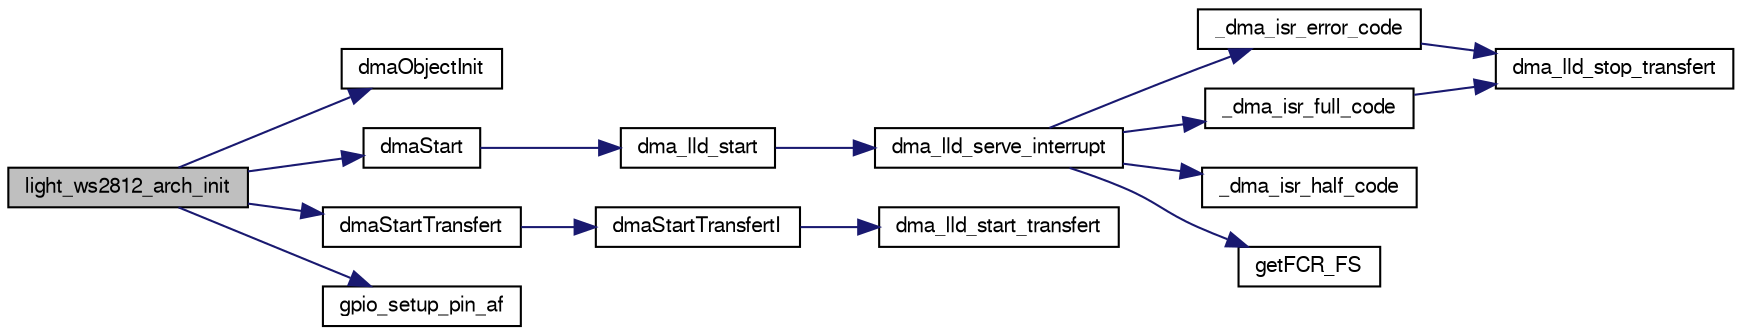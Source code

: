 digraph "light_ws2812_arch_init"
{
  edge [fontname="FreeSans",fontsize="10",labelfontname="FreeSans",labelfontsize="10"];
  node [fontname="FreeSans",fontsize="10",shape=record];
  rankdir="LR";
  Node1 [label="light_ws2812_arch_init",height=0.2,width=0.4,color="black", fillcolor="grey75", style="filled", fontcolor="black"];
  Node1 -> Node2 [color="midnightblue",fontsize="10",style="solid",fontname="FreeSans"];
  Node2 [label="dmaObjectInit",height=0.2,width=0.4,color="black", fillcolor="white", style="filled",URL="$hal__stm32__dma_8c.html#a0eeaca4a9d0494d44986bc443aa6c80c"];
  Node1 -> Node3 [color="midnightblue",fontsize="10",style="solid",fontname="FreeSans"];
  Node3 [label="dmaStart",height=0.2,width=0.4,color="black", fillcolor="white", style="filled",URL="$hal__stm32__dma_8c.html#ad255236c42982a3368342bbfeee0c783",tooltip="Configures and activates the DMA peripheral. "];
  Node3 -> Node4 [color="midnightblue",fontsize="10",style="solid",fontname="FreeSans"];
  Node4 [label="dma_lld_start",height=0.2,width=0.4,color="black", fillcolor="white", style="filled",URL="$hal__stm32__dma_8c.html#a991ade7a6254eabbe74489fa7c8f366a",tooltip="Configures and activates the DMA peripheral. "];
  Node4 -> Node5 [color="midnightblue",fontsize="10",style="solid",fontname="FreeSans"];
  Node5 [label="dma_lld_serve_interrupt",height=0.2,width=0.4,color="black", fillcolor="white", style="filled",URL="$hal__stm32__dma_8c.html#af19ab796ea3d6054e7401cfaf0bfeefe",tooltip="DMA ISR service routine. "];
  Node5 -> Node6 [color="midnightblue",fontsize="10",style="solid",fontname="FreeSans"];
  Node6 [label="_dma_isr_error_code",height=0.2,width=0.4,color="black", fillcolor="white", style="filled",URL="$hal__stm32__dma_8h.html#a754932a38627dd6a86ecc88253dc6687",tooltip="Common ISR code, error event. "];
  Node6 -> Node7 [color="midnightblue",fontsize="10",style="solid",fontname="FreeSans"];
  Node7 [label="dma_lld_stop_transfert",height=0.2,width=0.4,color="black", fillcolor="white", style="filled",URL="$hal__stm32__dma_8h.html#ab2d180e5adb10579b0b032987f338d33",tooltip="Stops an ongoing transaction. "];
  Node5 -> Node8 [color="midnightblue",fontsize="10",style="solid",fontname="FreeSans"];
  Node8 [label="_dma_isr_full_code",height=0.2,width=0.4,color="black", fillcolor="white", style="filled",URL="$hal__stm32__dma_8h.html#aa5d22761474681d44a4d69141336a04c",tooltip="Common ISR code, full buffer event. "];
  Node8 -> Node7 [color="midnightblue",fontsize="10",style="solid",fontname="FreeSans"];
  Node5 -> Node9 [color="midnightblue",fontsize="10",style="solid",fontname="FreeSans"];
  Node9 [label="_dma_isr_half_code",height=0.2,width=0.4,color="black", fillcolor="white", style="filled",URL="$hal__stm32__dma_8h.html#ac9cf607ddf63798249b67ed248411b12",tooltip="Common ISR code, half buffer event. "];
  Node5 -> Node10 [color="midnightblue",fontsize="10",style="solid",fontname="FreeSans"];
  Node10 [label="getFCR_FS",height=0.2,width=0.4,color="black", fillcolor="white", style="filled",URL="$hal__stm32__dma_8c.html#a5c6eaa4da527eb2499e3831069eb1ab3"];
  Node1 -> Node11 [color="midnightblue",fontsize="10",style="solid",fontname="FreeSans"];
  Node11 [label="dmaStartTransfert",height=0.2,width=0.4,color="black", fillcolor="white", style="filled",URL="$hal__stm32__dma_8c.html#a2841bb25b0b954e8896a6b36174b3c30",tooltip="Starts a DMA transaction. "];
  Node11 -> Node12 [color="midnightblue",fontsize="10",style="solid",fontname="FreeSans"];
  Node12 [label="dmaStartTransfertI",height=0.2,width=0.4,color="black", fillcolor="white", style="filled",URL="$hal__stm32__dma_8c.html#a572bb7d0ec656fb7a86d18f319b43db8",tooltip="Starts a DMA transaction. "];
  Node12 -> Node13 [color="midnightblue",fontsize="10",style="solid",fontname="FreeSans"];
  Node13 [label="dma_lld_start_transfert",height=0.2,width=0.4,color="black", fillcolor="white", style="filled",URL="$hal__stm32__dma_8c.html#aca730123d24b378683330626bd0f7603",tooltip="Starts a DMA transaction. "];
  Node1 -> Node14 [color="midnightblue",fontsize="10",style="solid",fontname="FreeSans"];
  Node14 [label="gpio_setup_pin_af",height=0.2,width=0.4,color="black", fillcolor="white", style="filled",URL="$chibios_2mcu__periph_2gpio__arch_8c.html#a528b4b25ff5b01c8fc531698281f80f1",tooltip="Setup a gpio for input or output with alternate function. "];
}
